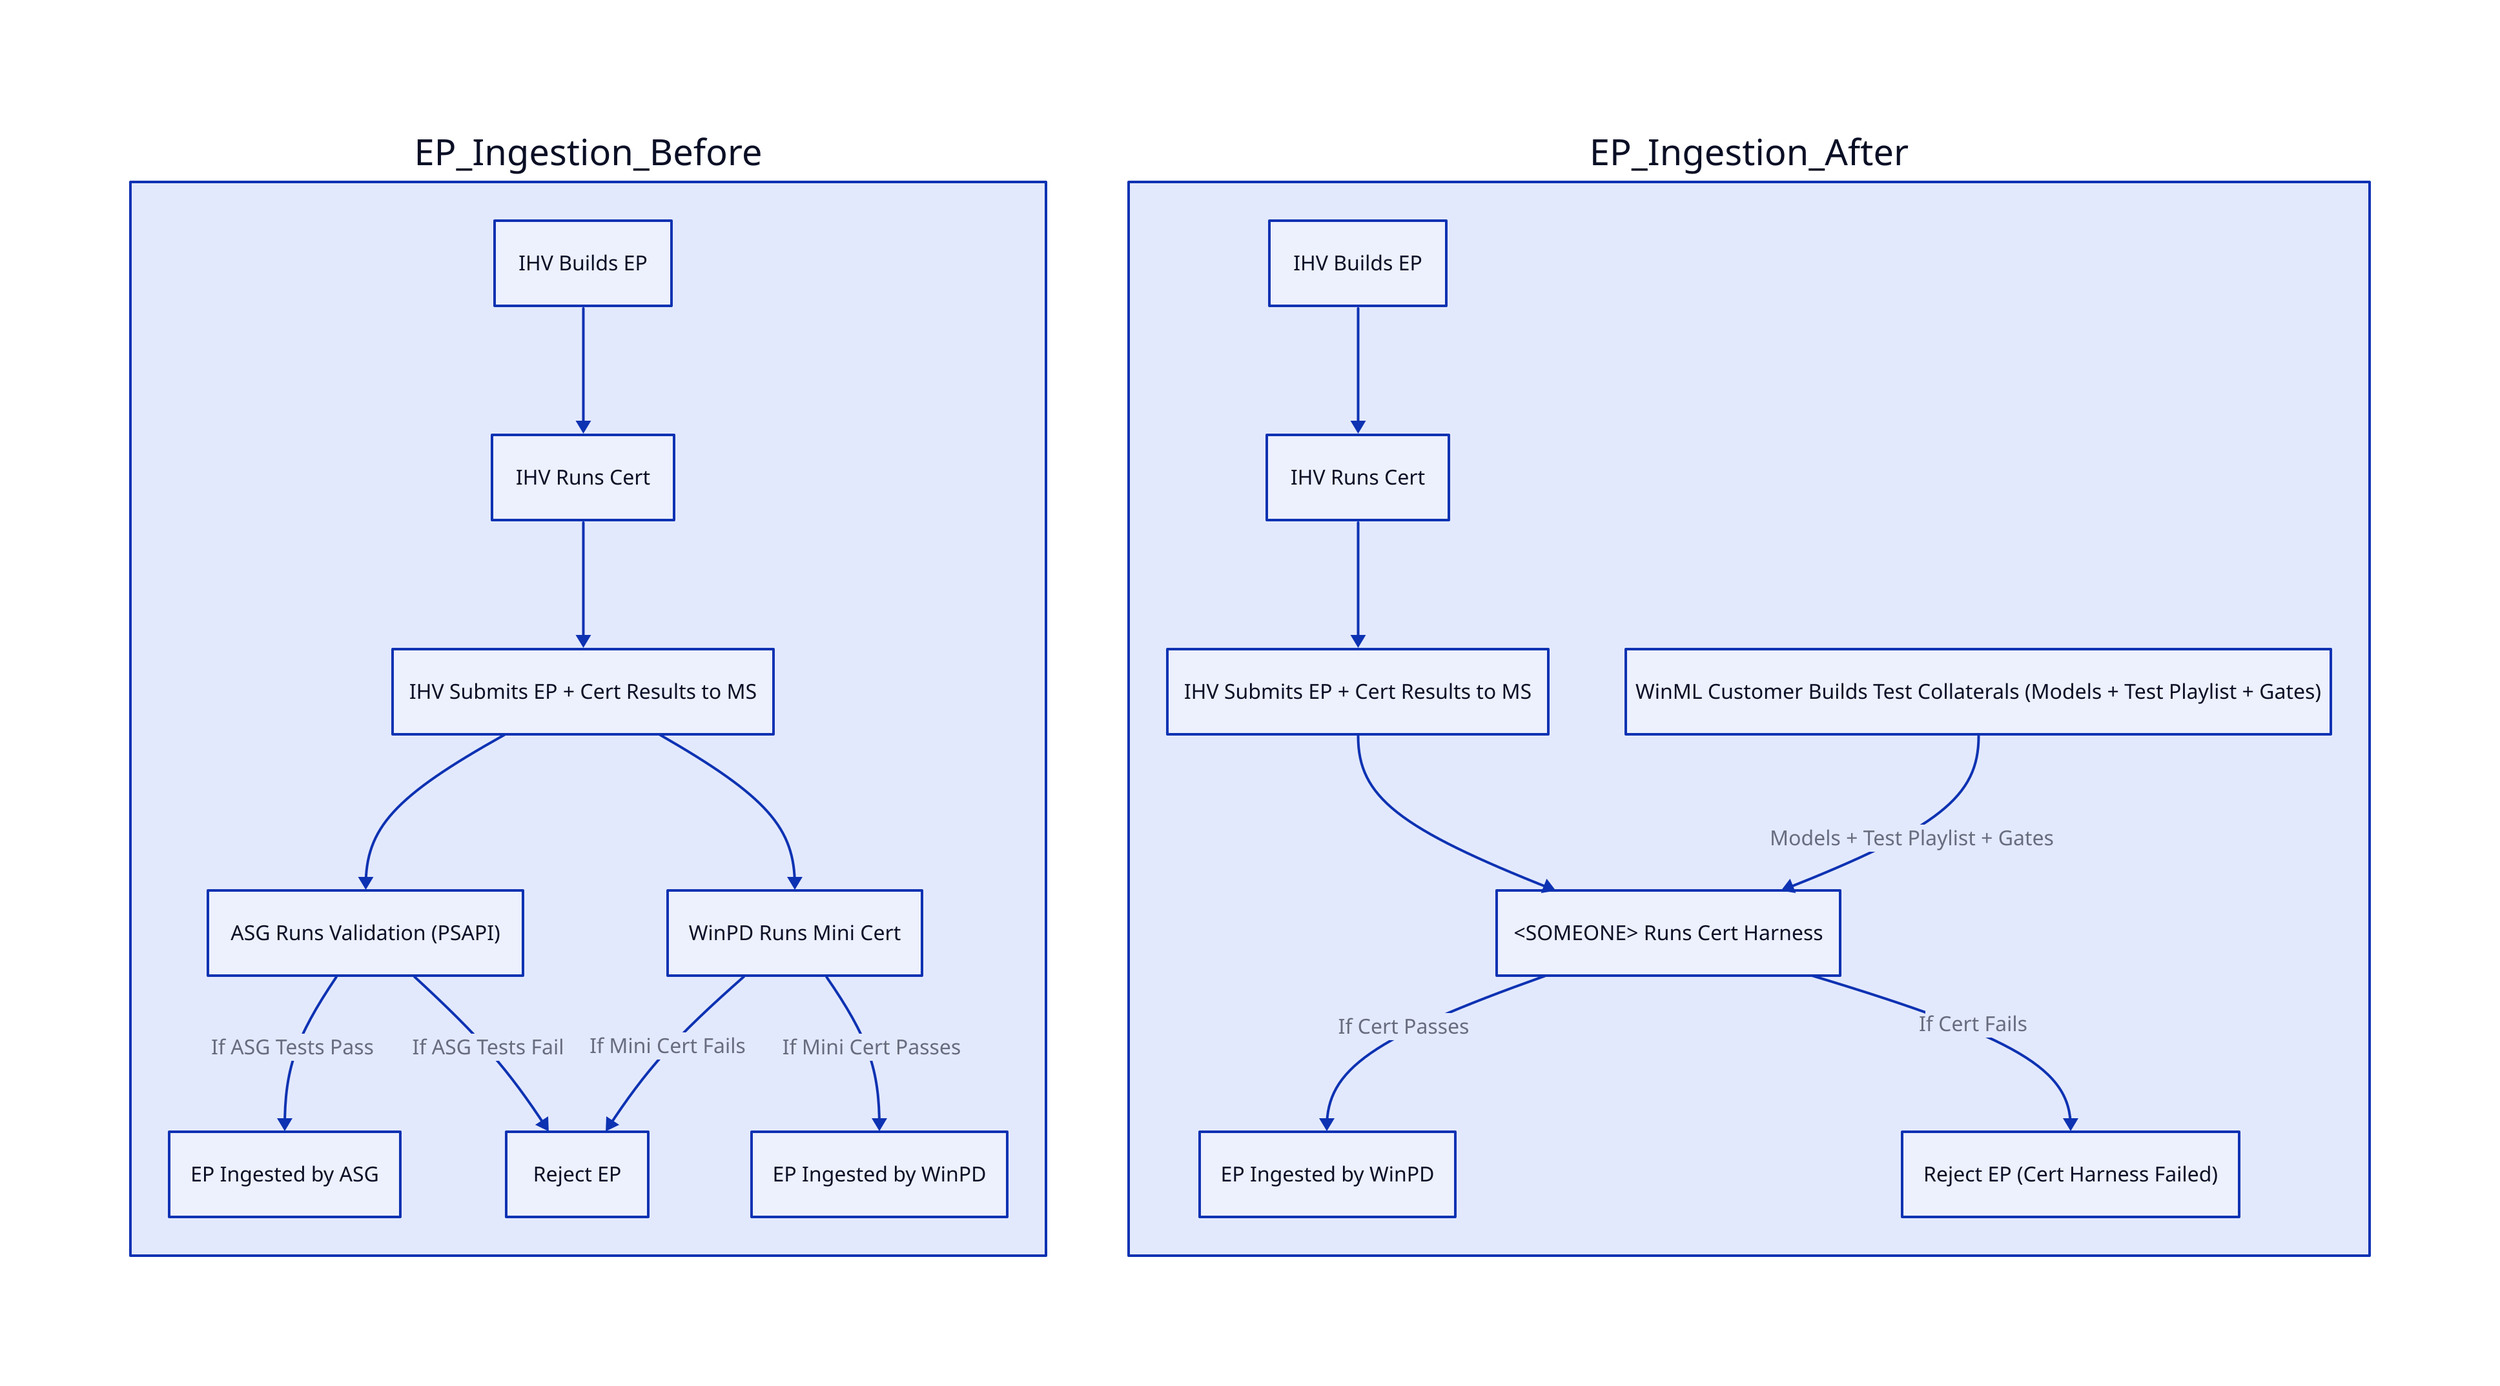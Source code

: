 EP_Ingestion_Before: {
  IHV: "IHV Builds EP"
  Cert: "IHV Runs Cert"
  Submit: "IHV Submits EP + Cert Results to MS"
  ASG_Val: "ASG Runs Validation (PSAPI)"
  ASG_Ingest: "EP Ingested by ASG"
  EP_Reject: "Reject EP"
  WinPD_MiniCert: "WinPD Runs Mini Cert"
  WinPD_Ingest: "EP Ingested by WinPD"

  IHV -> Cert
  Cert -> Submit
  Submit -> ASG_Val
  ASG_Val -> ASG_Ingest: "If ASG Tests Pass"
  ASG_Val -> EP_Reject: "If ASG Tests Fail"
  Submit -> WinPD_MiniCert
  WinPD_MiniCert -> WinPD_Ingest: "If Mini Cert Passes"
  WinPD_MiniCert -> EP_Reject: "If Mini Cert Fails"
}

EP_Ingestion_After: {
  IHV: "IHV Builds EP"
  Cert: "IHV Runs Cert"
  Submit: "IHV Submits EP + Cert Results to MS"
  Unified_CertHarness: "<SOMEONE> Runs Cert Harness"
  Unified_Ingest: "EP Ingested by WinPD"
  Unified_Reject: "Reject EP (Cert Harness Failed)"
  WinML_Customer: "WinML Customer Builds Test Collaterals (Models + Test Playlist + Gates)"

  IHV -> Cert
  Cert -> Submit
  Submit -> Unified_CertHarness
  Unified_CertHarness -> Unified_Ingest: "If Cert Passes"
  Unified_CertHarness -> Unified_Reject: "If Cert Fails"
  WinML_Customer -> Unified_CertHarness: "Models + Test Playlist + Gates"
}
